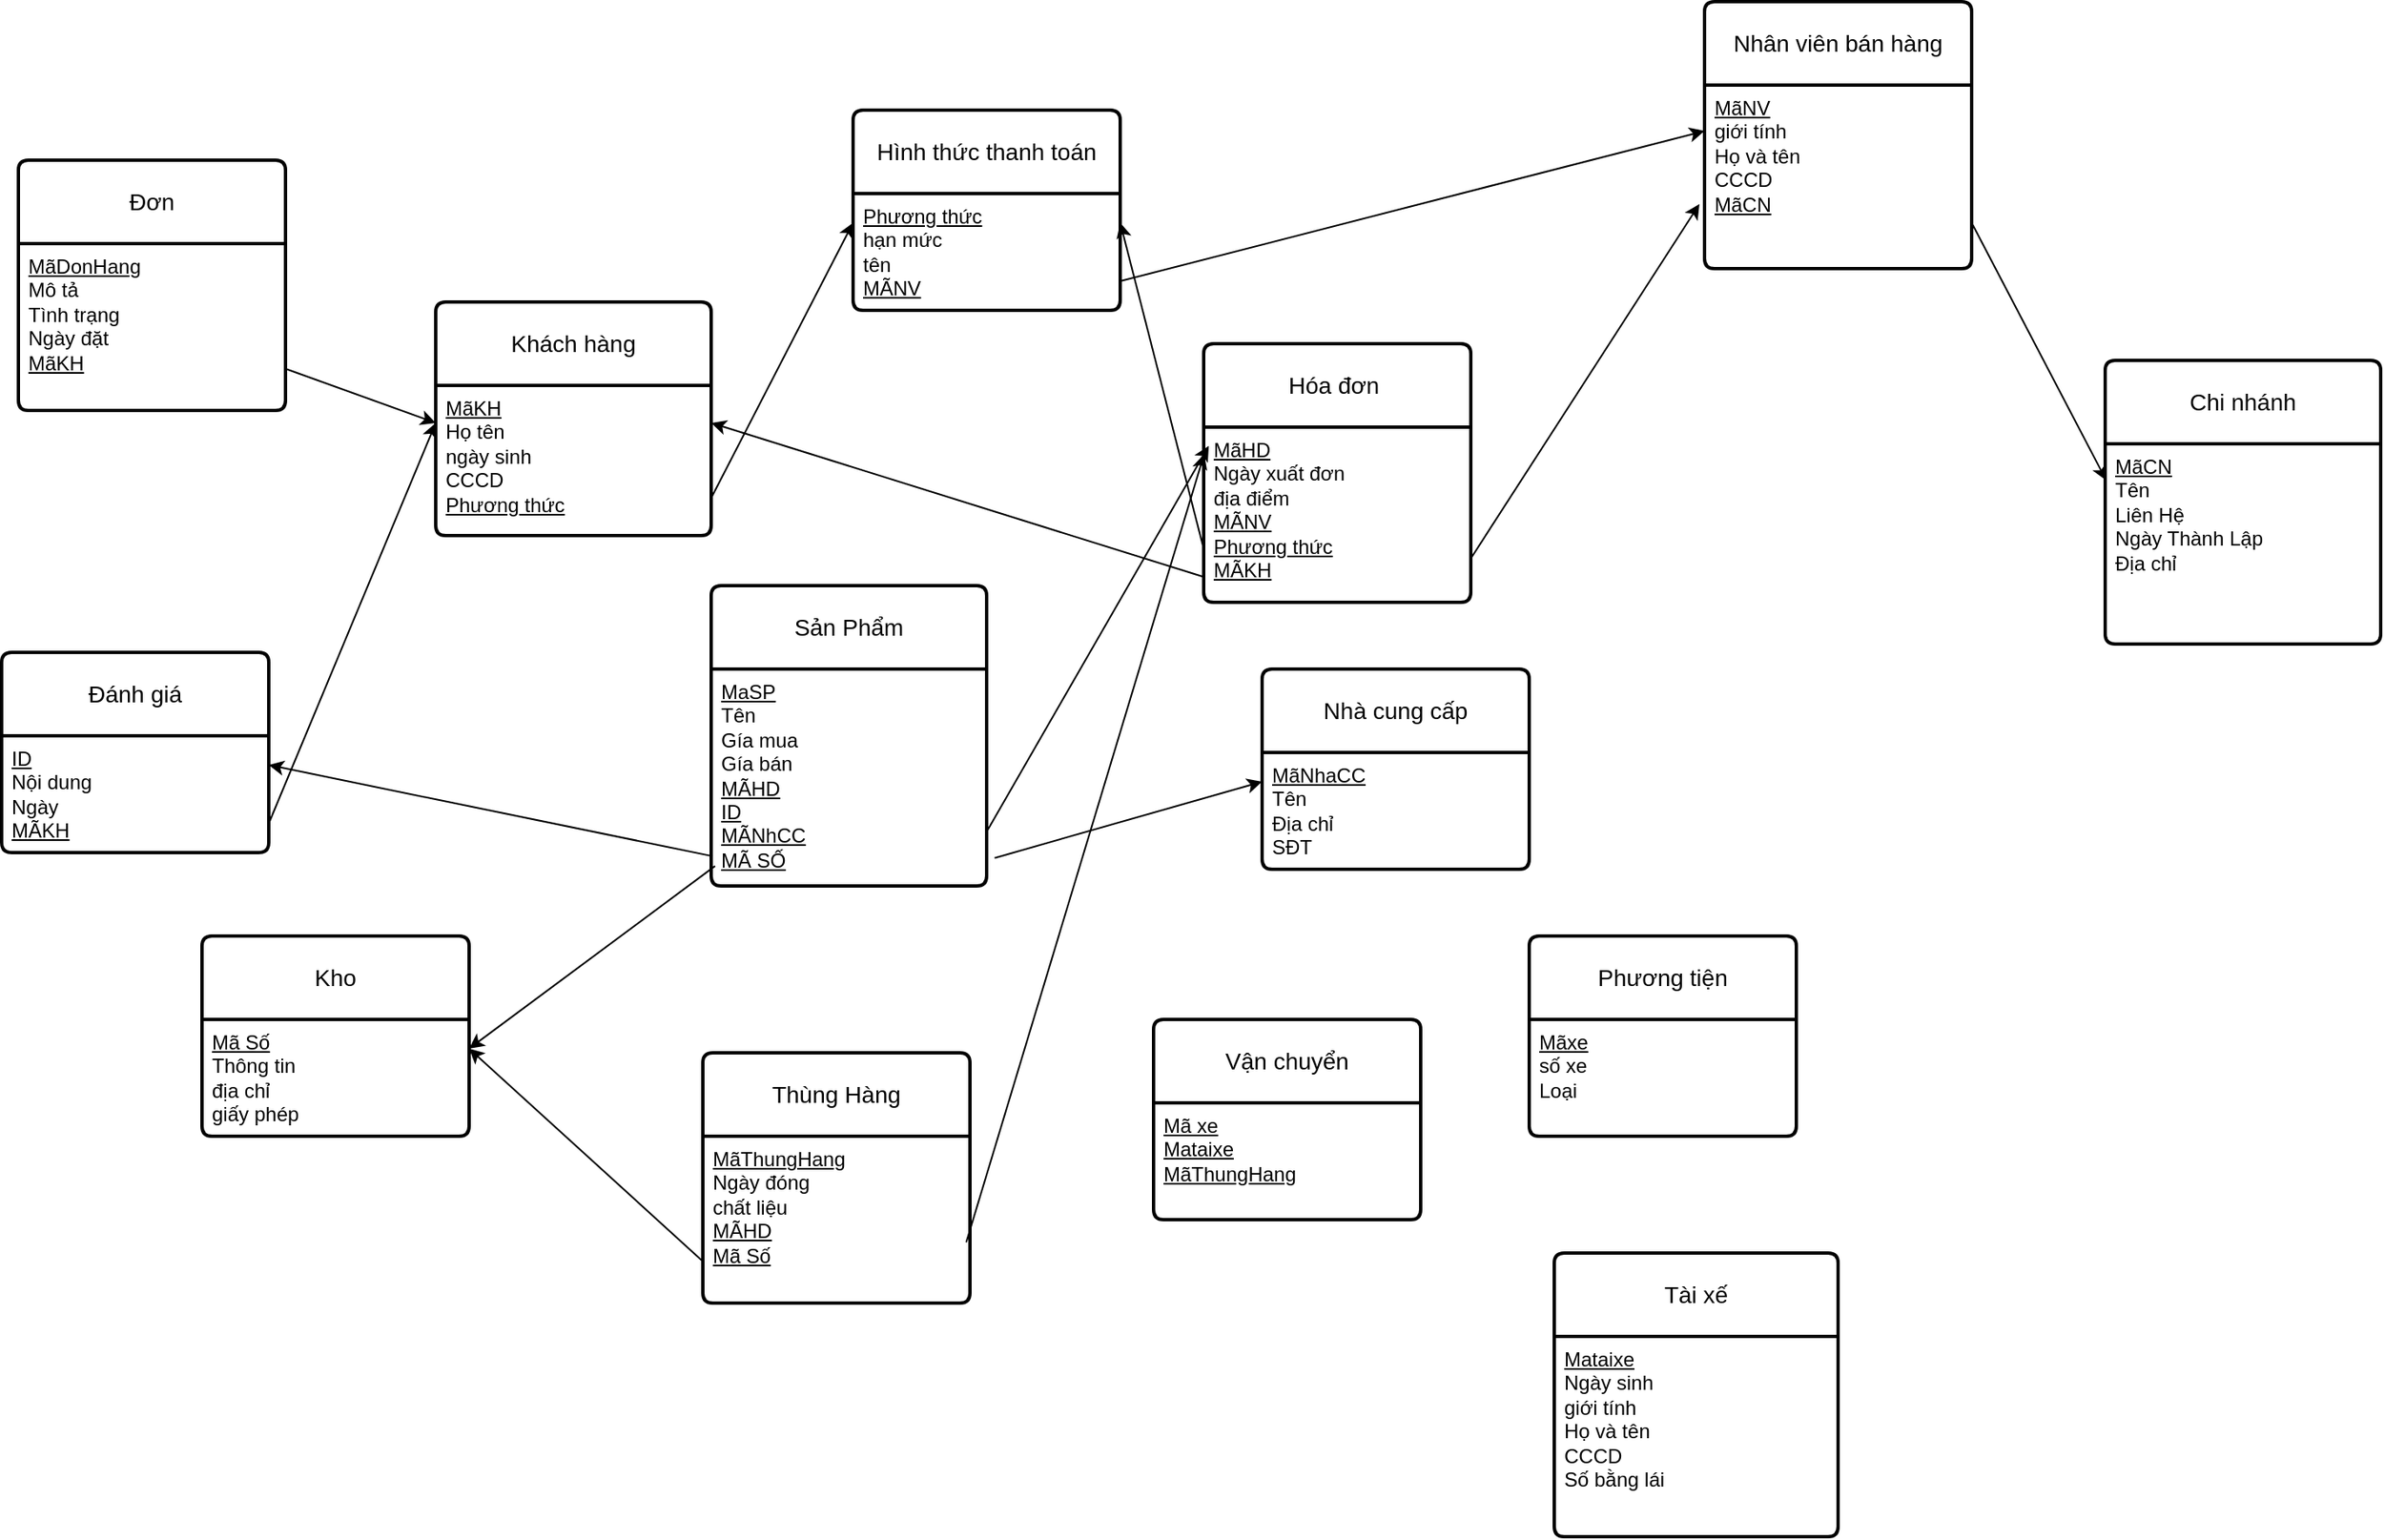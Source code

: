 <mxfile version="27.1.6">
  <diagram name="Page-1" id="DMoo3clm2F_cZJ3uX30K">
    <mxGraphModel dx="3671" dy="811" grid="1" gridSize="10" guides="1" tooltips="1" connect="1" arrows="1" fold="1" page="1" pageScale="1" pageWidth="850" pageHeight="1100" math="0" shadow="0">
      <root>
        <mxCell id="0" />
        <mxCell id="1" parent="0" />
        <mxCell id="YbxSomJ0mc-3vk1y6hy4-1" value="Nhân viên bán hàng" style="swimlane;childLayout=stackLayout;horizontal=1;startSize=50;horizontalStack=0;rounded=1;fontSize=14;fontStyle=0;strokeWidth=2;resizeParent=0;resizeLast=1;shadow=0;dashed=0;align=center;arcSize=4;whiteSpace=wrap;html=1;" parent="1" vertex="1">
          <mxGeometry x="-10" y="130" width="160" height="160" as="geometry" />
        </mxCell>
        <mxCell id="YbxSomJ0mc-3vk1y6hy4-2" value="&lt;u&gt;MãNV&lt;/u&gt;&lt;div&gt;giới tính&lt;/div&gt;&lt;div&gt;Họ và tên&lt;/div&gt;&lt;div&gt;CCCD&lt;/div&gt;&lt;div&gt;&lt;u&gt;MãCN&lt;/u&gt;&lt;/div&gt;&lt;div&gt;&lt;br&gt;&lt;/div&gt;" style="align=left;strokeColor=none;fillColor=none;spacingLeft=4;spacingRight=4;fontSize=12;verticalAlign=top;resizable=0;rotatable=0;part=1;html=1;whiteSpace=wrap;" parent="YbxSomJ0mc-3vk1y6hy4-1" vertex="1">
          <mxGeometry y="50" width="160" height="110" as="geometry" />
        </mxCell>
        <mxCell id="YbxSomJ0mc-3vk1y6hy4-3" value="Chi nhánh" style="swimlane;childLayout=stackLayout;horizontal=1;startSize=50;horizontalStack=0;rounded=1;fontSize=14;fontStyle=0;strokeWidth=2;resizeParent=0;resizeLast=1;shadow=0;dashed=0;align=center;arcSize=4;whiteSpace=wrap;html=1;" parent="1" vertex="1">
          <mxGeometry x="230" y="345" width="165" height="170" as="geometry" />
        </mxCell>
        <mxCell id="YbxSomJ0mc-3vk1y6hy4-4" value="&lt;u&gt;MãCN&lt;/u&gt;&lt;div&gt;Tên&lt;/div&gt;&lt;div&gt;Liên Hệ&lt;/div&gt;&lt;div&gt;Ngày Thành Lập&lt;/div&gt;&lt;div&gt;Địa chỉ&lt;/div&gt;" style="align=left;strokeColor=none;fillColor=none;spacingLeft=4;spacingRight=4;fontSize=12;verticalAlign=top;resizable=0;rotatable=0;part=1;html=1;whiteSpace=wrap;" parent="YbxSomJ0mc-3vk1y6hy4-3" vertex="1">
          <mxGeometry y="50" width="165" height="120" as="geometry" />
        </mxCell>
        <mxCell id="YbxSomJ0mc-3vk1y6hy4-5" value="Hình thức thanh toán" style="swimlane;childLayout=stackLayout;horizontal=1;startSize=50;horizontalStack=0;rounded=1;fontSize=14;fontStyle=0;strokeWidth=2;resizeParent=0;resizeLast=1;shadow=0;dashed=0;align=center;arcSize=4;whiteSpace=wrap;html=1;" parent="1" vertex="1">
          <mxGeometry x="-520" y="195" width="160" height="120" as="geometry" />
        </mxCell>
        <mxCell id="YbxSomJ0mc-3vk1y6hy4-6" value="&lt;u&gt;Phương thức&lt;/u&gt;&lt;div&gt;hạn mức&lt;/div&gt;&lt;div&gt;tên&lt;/div&gt;&lt;div&gt;&lt;u&gt;MÃNV&lt;/u&gt;&lt;/div&gt;" style="align=left;strokeColor=none;fillColor=none;spacingLeft=4;spacingRight=4;fontSize=12;verticalAlign=top;resizable=0;rotatable=0;part=1;html=1;whiteSpace=wrap;" parent="YbxSomJ0mc-3vk1y6hy4-5" vertex="1">
          <mxGeometry y="50" width="160" height="70" as="geometry" />
        </mxCell>
        <mxCell id="YbxSomJ0mc-3vk1y6hy4-7" value="Tài xế" style="swimlane;childLayout=stackLayout;horizontal=1;startSize=50;horizontalStack=0;rounded=1;fontSize=14;fontStyle=0;strokeWidth=2;resizeParent=0;resizeLast=1;shadow=0;dashed=0;align=center;arcSize=4;whiteSpace=wrap;html=1;" parent="1" vertex="1">
          <mxGeometry x="-100" y="880" width="170" height="170" as="geometry" />
        </mxCell>
        <mxCell id="YbxSomJ0mc-3vk1y6hy4-8" value="&lt;u&gt;Mataixe&lt;/u&gt;&lt;div&gt;Ngày sinh&lt;/div&gt;&lt;div&gt;giới tính&lt;/div&gt;&lt;div&gt;Họ và tên&lt;/div&gt;&lt;div&gt;CCCD&lt;/div&gt;&lt;div&gt;Số bằng lái&lt;/div&gt;" style="align=left;strokeColor=none;fillColor=none;spacingLeft=4;spacingRight=4;fontSize=12;verticalAlign=top;resizable=0;rotatable=0;part=1;html=1;whiteSpace=wrap;" parent="YbxSomJ0mc-3vk1y6hy4-7" vertex="1">
          <mxGeometry y="50" width="170" height="120" as="geometry" />
        </mxCell>
        <mxCell id="YbxSomJ0mc-3vk1y6hy4-9" value="Hóa đơn&amp;nbsp;" style="swimlane;childLayout=stackLayout;horizontal=1;startSize=50;horizontalStack=0;rounded=1;fontSize=14;fontStyle=0;strokeWidth=2;resizeParent=0;resizeLast=1;shadow=0;dashed=0;align=center;arcSize=4;whiteSpace=wrap;html=1;" parent="1" vertex="1">
          <mxGeometry x="-310" y="335" width="160" height="155" as="geometry" />
        </mxCell>
        <mxCell id="YbxSomJ0mc-3vk1y6hy4-10" value="&lt;u&gt;MãHD&lt;/u&gt;&lt;div&gt;Ngày xuất đơn&lt;/div&gt;&lt;div&gt;địa điểm&lt;/div&gt;&lt;div&gt;&lt;u&gt;MÃNV&lt;/u&gt;&lt;/div&gt;&lt;div&gt;&lt;u&gt;Phương thức&lt;/u&gt;&lt;/div&gt;&lt;div&gt;&lt;u&gt;MÃKH&lt;/u&gt;&lt;/div&gt;" style="align=left;strokeColor=none;fillColor=none;spacingLeft=4;spacingRight=4;fontSize=12;verticalAlign=top;resizable=0;rotatable=0;part=1;html=1;whiteSpace=wrap;" parent="YbxSomJ0mc-3vk1y6hy4-9" vertex="1">
          <mxGeometry y="50" width="160" height="105" as="geometry" />
        </mxCell>
        <mxCell id="YbxSomJ0mc-3vk1y6hy4-11" value="Khách hàng" style="swimlane;childLayout=stackLayout;horizontal=1;startSize=50;horizontalStack=0;rounded=1;fontSize=14;fontStyle=0;strokeWidth=2;resizeParent=0;resizeLast=1;shadow=0;dashed=0;align=center;arcSize=4;whiteSpace=wrap;html=1;" parent="1" vertex="1">
          <mxGeometry x="-770" y="310" width="165" height="140" as="geometry" />
        </mxCell>
        <mxCell id="YbxSomJ0mc-3vk1y6hy4-12" value="&lt;u&gt;MãKH&lt;/u&gt;&lt;div&gt;Họ tên&lt;/div&gt;&lt;div&gt;ngày sinh&lt;/div&gt;&lt;div&gt;CCCD&lt;/div&gt;&lt;div&gt;&lt;u&gt;Phương thức&lt;/u&gt;&lt;/div&gt;" style="align=left;strokeColor=none;fillColor=none;spacingLeft=4;spacingRight=4;fontSize=12;verticalAlign=top;resizable=0;rotatable=0;part=1;html=1;whiteSpace=wrap;" parent="YbxSomJ0mc-3vk1y6hy4-11" vertex="1">
          <mxGeometry y="50" width="165" height="90" as="geometry" />
        </mxCell>
        <mxCell id="YbxSomJ0mc-3vk1y6hy4-14" value="Đơn" style="swimlane;childLayout=stackLayout;horizontal=1;startSize=50;horizontalStack=0;rounded=1;fontSize=14;fontStyle=0;strokeWidth=2;resizeParent=0;resizeLast=1;shadow=0;dashed=0;align=center;arcSize=4;whiteSpace=wrap;html=1;" parent="1" vertex="1">
          <mxGeometry x="-1020" y="225" width="160" height="150" as="geometry" />
        </mxCell>
        <mxCell id="YbxSomJ0mc-3vk1y6hy4-15" value="&lt;u&gt;MãDonHang&lt;/u&gt;&lt;div&gt;Mô tả&lt;/div&gt;&lt;div&gt;Tình trạng&lt;/div&gt;&lt;div&gt;Ngày đặt&lt;/div&gt;&lt;div&gt;&lt;u&gt;MãKH&lt;/u&gt;&lt;/div&gt;" style="align=left;strokeColor=none;fillColor=none;spacingLeft=4;spacingRight=4;fontSize=12;verticalAlign=top;resizable=0;rotatable=0;part=1;html=1;whiteSpace=wrap;" parent="YbxSomJ0mc-3vk1y6hy4-14" vertex="1">
          <mxGeometry y="50" width="160" height="100" as="geometry" />
        </mxCell>
        <mxCell id="YbxSomJ0mc-3vk1y6hy4-16" value="Đánh giá" style="swimlane;childLayout=stackLayout;horizontal=1;startSize=50;horizontalStack=0;rounded=1;fontSize=14;fontStyle=0;strokeWidth=2;resizeParent=0;resizeLast=1;shadow=0;dashed=0;align=center;arcSize=4;whiteSpace=wrap;html=1;" parent="1" vertex="1">
          <mxGeometry x="-1030" y="520" width="160" height="120" as="geometry" />
        </mxCell>
        <mxCell id="YbxSomJ0mc-3vk1y6hy4-17" value="&lt;u&gt;ID&lt;/u&gt;&lt;div&gt;Nội dung&lt;/div&gt;&lt;div&gt;Ngày&lt;/div&gt;&lt;div&gt;&lt;u&gt;MÃKH&lt;/u&gt;&lt;/div&gt;" style="align=left;strokeColor=none;fillColor=none;spacingLeft=4;spacingRight=4;fontSize=12;verticalAlign=top;resizable=0;rotatable=0;part=1;html=1;whiteSpace=wrap;" parent="YbxSomJ0mc-3vk1y6hy4-16" vertex="1">
          <mxGeometry y="50" width="160" height="70" as="geometry" />
        </mxCell>
        <mxCell id="YbxSomJ0mc-3vk1y6hy4-18" value="Nhà cung cấp" style="swimlane;childLayout=stackLayout;horizontal=1;startSize=50;horizontalStack=0;rounded=1;fontSize=14;fontStyle=0;strokeWidth=2;resizeParent=0;resizeLast=1;shadow=0;dashed=0;align=center;arcSize=4;whiteSpace=wrap;html=1;" parent="1" vertex="1">
          <mxGeometry x="-275" y="530" width="160" height="120" as="geometry" />
        </mxCell>
        <mxCell id="YbxSomJ0mc-3vk1y6hy4-19" value="&lt;u&gt;MãNhaCC&lt;/u&gt;&lt;div&gt;Tên&lt;/div&gt;&lt;div&gt;Địa chỉ&lt;/div&gt;&lt;div&gt;SĐT&lt;/div&gt;" style="align=left;strokeColor=none;fillColor=none;spacingLeft=4;spacingRight=4;fontSize=12;verticalAlign=top;resizable=0;rotatable=0;part=1;html=1;whiteSpace=wrap;" parent="YbxSomJ0mc-3vk1y6hy4-18" vertex="1">
          <mxGeometry y="50" width="160" height="70" as="geometry" />
        </mxCell>
        <mxCell id="YbxSomJ0mc-3vk1y6hy4-20" value="Sản Phẩm" style="swimlane;childLayout=stackLayout;horizontal=1;startSize=50;horizontalStack=0;rounded=1;fontSize=14;fontStyle=0;strokeWidth=2;resizeParent=0;resizeLast=1;shadow=0;dashed=0;align=center;arcSize=4;whiteSpace=wrap;html=1;" parent="1" vertex="1">
          <mxGeometry x="-605" y="480" width="165" height="180" as="geometry" />
        </mxCell>
        <mxCell id="YbxSomJ0mc-3vk1y6hy4-21" value="&lt;u&gt;MaSP&lt;/u&gt;&lt;div&gt;Tên&lt;/div&gt;&lt;div&gt;Gía mua&lt;/div&gt;&lt;div&gt;Gía bán&lt;/div&gt;&lt;div&gt;&lt;u&gt;MÃHD&lt;/u&gt;&lt;/div&gt;&lt;div&gt;&lt;u&gt;ID&lt;/u&gt;&lt;/div&gt;&lt;div&gt;&lt;u&gt;MÃNhCC&lt;/u&gt;&lt;/div&gt;&lt;div&gt;&lt;u&gt;MÃ SỐ&lt;/u&gt;&lt;/div&gt;" style="align=left;strokeColor=none;fillColor=none;spacingLeft=4;spacingRight=4;fontSize=12;verticalAlign=top;resizable=0;rotatable=0;part=1;html=1;whiteSpace=wrap;" parent="YbxSomJ0mc-3vk1y6hy4-20" vertex="1">
          <mxGeometry y="50" width="165" height="130" as="geometry" />
        </mxCell>
        <mxCell id="YbxSomJ0mc-3vk1y6hy4-22" value="Kho" style="swimlane;childLayout=stackLayout;horizontal=1;startSize=50;horizontalStack=0;rounded=1;fontSize=14;fontStyle=0;strokeWidth=2;resizeParent=0;resizeLast=1;shadow=0;dashed=0;align=center;arcSize=4;whiteSpace=wrap;html=1;" parent="1" vertex="1">
          <mxGeometry x="-910" y="690" width="160" height="120" as="geometry" />
        </mxCell>
        <mxCell id="YbxSomJ0mc-3vk1y6hy4-23" value="&lt;u&gt;Mã Số&lt;/u&gt;&lt;div&gt;Thông tin&lt;/div&gt;&lt;div&gt;địa chỉ&lt;/div&gt;&lt;div&gt;giấy phép&lt;/div&gt;" style="align=left;strokeColor=none;fillColor=none;spacingLeft=4;spacingRight=4;fontSize=12;verticalAlign=top;resizable=0;rotatable=0;part=1;html=1;whiteSpace=wrap;" parent="YbxSomJ0mc-3vk1y6hy4-22" vertex="1">
          <mxGeometry y="50" width="160" height="70" as="geometry" />
        </mxCell>
        <mxCell id="YbxSomJ0mc-3vk1y6hy4-24" value="Thùng Hàng" style="swimlane;childLayout=stackLayout;horizontal=1;startSize=50;horizontalStack=0;rounded=1;fontSize=14;fontStyle=0;strokeWidth=2;resizeParent=0;resizeLast=1;shadow=0;dashed=0;align=center;arcSize=4;whiteSpace=wrap;html=1;" parent="1" vertex="1">
          <mxGeometry x="-610" y="760" width="160" height="150" as="geometry" />
        </mxCell>
        <mxCell id="YbxSomJ0mc-3vk1y6hy4-25" value="&lt;u&gt;MãThungHang&lt;/u&gt;&lt;div&gt;Ngày đóng&lt;/div&gt;&lt;div&gt;chất liệu&lt;/div&gt;&lt;div&gt;&lt;u&gt;MÃHD&lt;/u&gt;&lt;/div&gt;&lt;div&gt;&lt;u&gt;Mã Số&lt;/u&gt;&lt;/div&gt;" style="align=left;strokeColor=none;fillColor=none;spacingLeft=4;spacingRight=4;fontSize=12;verticalAlign=top;resizable=0;rotatable=0;part=1;html=1;whiteSpace=wrap;" parent="YbxSomJ0mc-3vk1y6hy4-24" vertex="1">
          <mxGeometry y="50" width="160" height="100" as="geometry" />
        </mxCell>
        <mxCell id="YbxSomJ0mc-3vk1y6hy4-26" value="Phương tiện" style="swimlane;childLayout=stackLayout;horizontal=1;startSize=50;horizontalStack=0;rounded=1;fontSize=14;fontStyle=0;strokeWidth=2;resizeParent=0;resizeLast=1;shadow=0;dashed=0;align=center;arcSize=4;whiteSpace=wrap;html=1;" parent="1" vertex="1">
          <mxGeometry x="-115" y="690" width="160" height="120" as="geometry" />
        </mxCell>
        <mxCell id="YbxSomJ0mc-3vk1y6hy4-27" value="&lt;u&gt;Mãxe&lt;/u&gt;&lt;div&gt;số xe&lt;/div&gt;&lt;div&gt;Loại&lt;/div&gt;" style="align=left;strokeColor=none;fillColor=none;spacingLeft=4;spacingRight=4;fontSize=12;verticalAlign=top;resizable=0;rotatable=0;part=1;html=1;whiteSpace=wrap;" parent="YbxSomJ0mc-3vk1y6hy4-26" vertex="1">
          <mxGeometry y="50" width="160" height="70" as="geometry" />
        </mxCell>
        <mxCell id="UhsxpbkfhR3duVT-jn_C-1" value="" style="endArrow=classic;html=1;rounded=0;exitX=1;exitY=0.75;exitDx=0;exitDy=0;entryX=0.004;entryY=0.183;entryDx=0;entryDy=0;entryPerimeter=0;" parent="1" source="YbxSomJ0mc-3vk1y6hy4-2" target="YbxSomJ0mc-3vk1y6hy4-4" edge="1">
          <mxGeometry width="50" height="50" relative="1" as="geometry">
            <mxPoint x="260" y="280" as="sourcePoint" />
            <mxPoint x="310" y="230" as="targetPoint" />
          </mxGeometry>
        </mxCell>
        <mxCell id="UhsxpbkfhR3duVT-jn_C-2" value="" style="endArrow=classic;html=1;rounded=0;exitX=1;exitY=0.75;exitDx=0;exitDy=0;entryX=0;entryY=0.25;entryDx=0;entryDy=0;" parent="1" source="YbxSomJ0mc-3vk1y6hy4-15" target="YbxSomJ0mc-3vk1y6hy4-12" edge="1">
          <mxGeometry width="50" height="50" relative="1" as="geometry">
            <mxPoint x="1070" y="265" as="sourcePoint" />
            <mxPoint x="1120" y="215" as="targetPoint" />
          </mxGeometry>
        </mxCell>
        <mxCell id="UhsxpbkfhR3duVT-jn_C-4" value="" style="endArrow=classic;html=1;rounded=0;exitX=1;exitY=0.75;exitDx=0;exitDy=0;entryX=-0.019;entryY=0.648;entryDx=0;entryDy=0;entryPerimeter=0;" parent="1" source="YbxSomJ0mc-3vk1y6hy4-10" target="YbxSomJ0mc-3vk1y6hy4-2" edge="1">
          <mxGeometry width="50" height="50" relative="1" as="geometry">
            <mxPoint x="-40" y="250" as="sourcePoint" />
            <mxPoint x="10" y="200" as="targetPoint" />
          </mxGeometry>
        </mxCell>
        <mxCell id="UhsxpbkfhR3duVT-jn_C-5" value="" style="endArrow=classic;html=1;rounded=0;exitX=1;exitY=0.75;exitDx=0;exitDy=0;entryX=0.019;entryY=0.107;entryDx=0;entryDy=0;entryPerimeter=0;" parent="1" source="YbxSomJ0mc-3vk1y6hy4-21" target="YbxSomJ0mc-3vk1y6hy4-10" edge="1">
          <mxGeometry width="50" height="50" relative="1" as="geometry">
            <mxPoint x="-240" y="380" as="sourcePoint" />
            <mxPoint x="-190" y="330" as="targetPoint" />
          </mxGeometry>
        </mxCell>
        <mxCell id="UhsxpbkfhR3duVT-jn_C-6" value="" style="endArrow=classic;html=1;rounded=0;exitX=1;exitY=0.75;exitDx=0;exitDy=0;entryX=0;entryY=0.25;entryDx=0;entryDy=0;" parent="1" source="YbxSomJ0mc-3vk1y6hy4-6" target="YbxSomJ0mc-3vk1y6hy4-2" edge="1">
          <mxGeometry width="50" height="50" relative="1" as="geometry">
            <mxPoint x="430" y="230" as="sourcePoint" />
            <mxPoint x="460" y="200" as="targetPoint" />
          </mxGeometry>
        </mxCell>
        <mxCell id="UhsxpbkfhR3duVT-jn_C-14" value="" style="endArrow=classic;html=1;rounded=0;entryX=1;entryY=0.25;entryDx=0;entryDy=0;exitX=0.001;exitY=0.701;exitDx=0;exitDy=0;exitPerimeter=0;" parent="1" source="YbxSomJ0mc-3vk1y6hy4-10" target="YbxSomJ0mc-3vk1y6hy4-6" edge="1">
          <mxGeometry width="50" height="50" relative="1" as="geometry">
            <mxPoint x="200" y="290" as="sourcePoint" />
            <mxPoint x="250" y="240" as="targetPoint" />
          </mxGeometry>
        </mxCell>
        <mxCell id="UhsxpbkfhR3duVT-jn_C-15" value="" style="endArrow=classic;html=1;rounded=0;exitX=1;exitY=0.75;exitDx=0;exitDy=0;entryX=0;entryY=0.25;entryDx=0;entryDy=0;" parent="1" source="YbxSomJ0mc-3vk1y6hy4-12" target="YbxSomJ0mc-3vk1y6hy4-6" edge="1">
          <mxGeometry width="50" height="50" relative="1" as="geometry">
            <mxPoint x="-570" y="440" as="sourcePoint" />
            <mxPoint x="-520" y="390" as="targetPoint" />
          </mxGeometry>
        </mxCell>
        <mxCell id="UhsxpbkfhR3duVT-jn_C-16" value="" style="endArrow=classic;html=1;rounded=0;entryX=1;entryY=0.25;entryDx=0;entryDy=0;exitX=0;exitY=0.855;exitDx=0;exitDy=0;exitPerimeter=0;" parent="1" source="YbxSomJ0mc-3vk1y6hy4-10" target="YbxSomJ0mc-3vk1y6hy4-12" edge="1">
          <mxGeometry width="50" height="50" relative="1" as="geometry">
            <mxPoint x="-450" y="470" as="sourcePoint" />
            <mxPoint x="-470" y="440" as="targetPoint" />
          </mxGeometry>
        </mxCell>
        <mxCell id="UhsxpbkfhR3duVT-jn_C-18" value="" style="endArrow=classic;html=1;rounded=0;entryX=0;entryY=0.25;entryDx=0;entryDy=0;exitX=1;exitY=0.75;exitDx=0;exitDy=0;" parent="1" source="YbxSomJ0mc-3vk1y6hy4-17" target="YbxSomJ0mc-3vk1y6hy4-12" edge="1">
          <mxGeometry width="50" height="50" relative="1" as="geometry">
            <mxPoint x="-400" y="460" as="sourcePoint" />
            <mxPoint x="-350" y="410" as="targetPoint" />
          </mxGeometry>
        </mxCell>
        <mxCell id="UhsxpbkfhR3duVT-jn_C-19" value="" style="endArrow=classic;html=1;rounded=0;exitX=0.006;exitY=0.863;exitDx=0;exitDy=0;exitPerimeter=0;entryX=1;entryY=0.25;entryDx=0;entryDy=0;" parent="1" source="YbxSomJ0mc-3vk1y6hy4-21" target="YbxSomJ0mc-3vk1y6hy4-17" edge="1">
          <mxGeometry width="50" height="50" relative="1" as="geometry">
            <mxPoint x="-400" y="460" as="sourcePoint" />
            <mxPoint x="-350" y="410" as="targetPoint" />
          </mxGeometry>
        </mxCell>
        <mxCell id="UhsxpbkfhR3duVT-jn_C-20" value="" style="endArrow=classic;html=1;rounded=0;exitX=1.029;exitY=0.871;exitDx=0;exitDy=0;exitPerimeter=0;entryX=0;entryY=0.25;entryDx=0;entryDy=0;" parent="1" source="YbxSomJ0mc-3vk1y6hy4-21" target="YbxSomJ0mc-3vk1y6hy4-19" edge="1">
          <mxGeometry width="50" height="50" relative="1" as="geometry">
            <mxPoint x="-390" y="640" as="sourcePoint" />
            <mxPoint x="-340" y="590" as="targetPoint" />
          </mxGeometry>
        </mxCell>
        <mxCell id="UhsxpbkfhR3duVT-jn_C-21" value="" style="endArrow=classic;html=1;rounded=0;exitX=0.014;exitY=0.908;exitDx=0;exitDy=0;exitPerimeter=0;entryX=1;entryY=0.25;entryDx=0;entryDy=0;" parent="1" source="YbxSomJ0mc-3vk1y6hy4-21" target="YbxSomJ0mc-3vk1y6hy4-23" edge="1">
          <mxGeometry width="50" height="50" relative="1" as="geometry">
            <mxPoint x="-710" y="800" as="sourcePoint" />
            <mxPoint x="-650" y="720" as="targetPoint" />
          </mxGeometry>
        </mxCell>
        <mxCell id="UhsxpbkfhR3duVT-jn_C-22" value="" style="endArrow=classic;html=1;rounded=0;exitX=0.986;exitY=0.636;exitDx=0;exitDy=0;exitPerimeter=0;entryX=0.002;entryY=0.153;entryDx=0;entryDy=0;entryPerimeter=0;" parent="1" source="YbxSomJ0mc-3vk1y6hy4-25" target="YbxSomJ0mc-3vk1y6hy4-10" edge="1">
          <mxGeometry width="50" height="50" relative="1" as="geometry">
            <mxPoint x="-410" y="790" as="sourcePoint" />
            <mxPoint x="-360" y="740" as="targetPoint" />
          </mxGeometry>
        </mxCell>
        <mxCell id="jWaTxe7XkNQOr6K1XFjF-1" value="" style="endArrow=classic;html=1;rounded=0;exitX=0;exitY=0.75;exitDx=0;exitDy=0;entryX=1;entryY=0.25;entryDx=0;entryDy=0;" edge="1" parent="1" source="YbxSomJ0mc-3vk1y6hy4-25" target="YbxSomJ0mc-3vk1y6hy4-23">
          <mxGeometry width="50" height="50" relative="1" as="geometry">
            <mxPoint x="-670" y="780" as="sourcePoint" />
            <mxPoint x="-620" y="730" as="targetPoint" />
          </mxGeometry>
        </mxCell>
        <mxCell id="jWaTxe7XkNQOr6K1XFjF-3" value="Vận chuyển" style="swimlane;childLayout=stackLayout;horizontal=1;startSize=50;horizontalStack=0;rounded=1;fontSize=14;fontStyle=0;strokeWidth=2;resizeParent=0;resizeLast=1;shadow=0;dashed=0;align=center;arcSize=4;whiteSpace=wrap;html=1;" vertex="1" parent="1">
          <mxGeometry x="-340" y="740" width="160" height="120" as="geometry" />
        </mxCell>
        <mxCell id="jWaTxe7XkNQOr6K1XFjF-4" value="&lt;u&gt;Mã xe&lt;/u&gt;&lt;div&gt;&lt;u&gt;Mataixe&lt;/u&gt;&lt;/div&gt;&lt;div&gt;&lt;u&gt;MãThungHang&lt;/u&gt;&lt;/div&gt;" style="align=left;strokeColor=none;fillColor=none;spacingLeft=4;spacingRight=4;fontSize=12;verticalAlign=top;resizable=0;rotatable=0;part=1;html=1;whiteSpace=wrap;" vertex="1" parent="jWaTxe7XkNQOr6K1XFjF-3">
          <mxGeometry y="50" width="160" height="70" as="geometry" />
        </mxCell>
      </root>
    </mxGraphModel>
  </diagram>
</mxfile>
